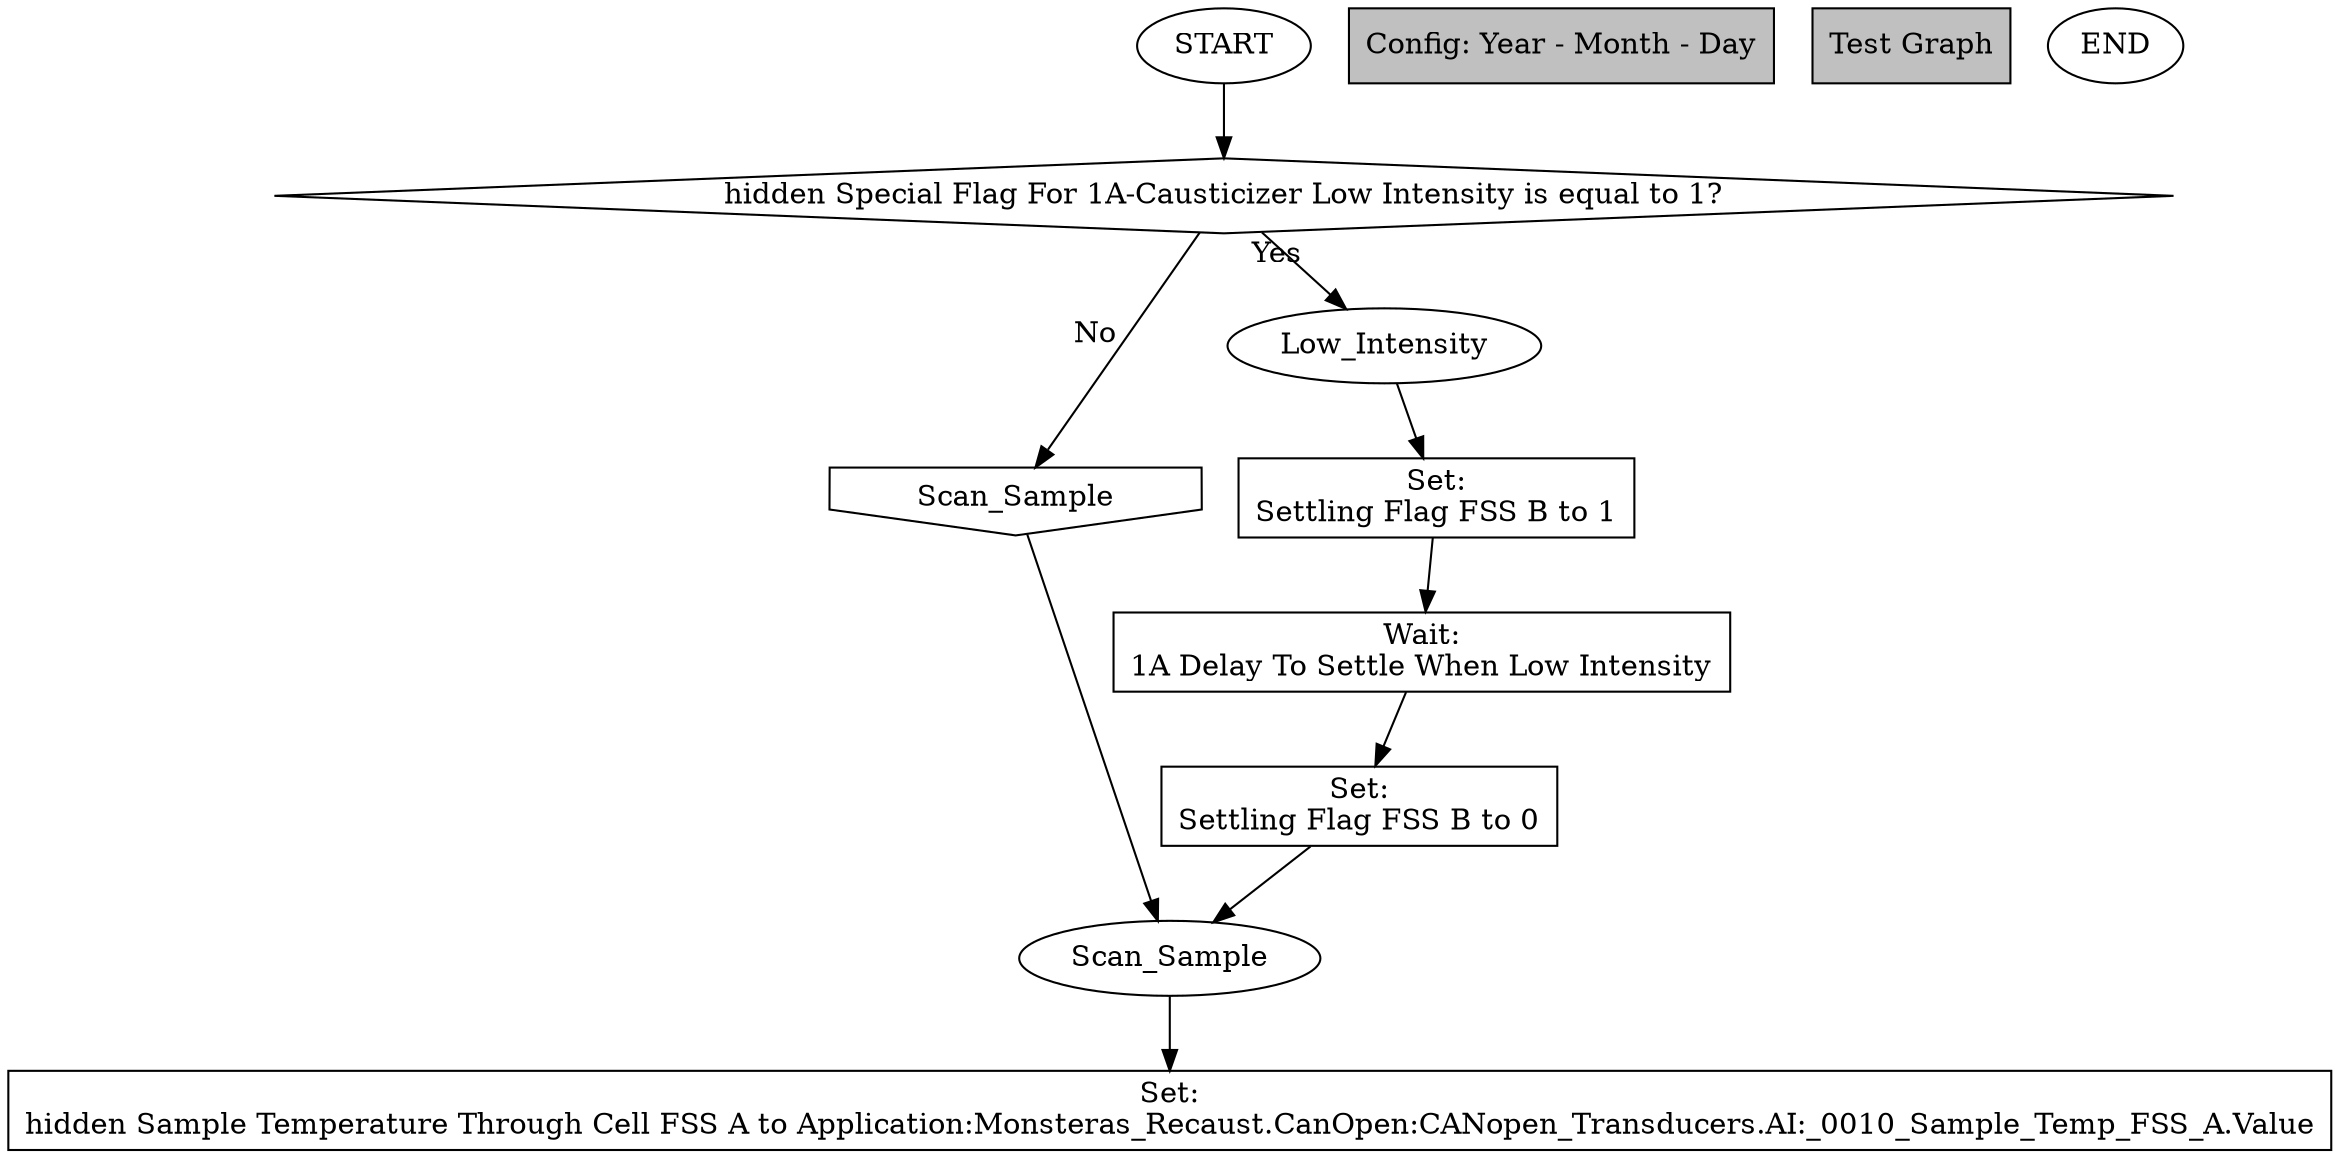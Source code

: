 digraph {

// Graph Attributes
graph[page="8,11" ratio=auto fontsize=12 ]

// Nodes
0[shape="oval"label="START"]
4[shape="diamond"label="hidden Special Flag For 1A-Causticizer Low Intensity is equal to 1?"]
6[shape="invhouse"label="Scan_Sample"]
8[shape="oval"label="Low_Intensity"]
9[shape="box"label="Set:
Settling Flag FSS B to 1"]
10[shape="box"label="Wait:
1A Delay To Settle When Low Intensity"]
11[shape="box"label="Set:
Settling Flag FSS B to 0"]
9997[shape="box"label="Config: Year - Month - Day"style="filled"fillcolor="grey"]
13[shape="oval"label="Scan_Sample"]
9998[shape="box"label="Test Graph"style="filled"fillcolor="grey"]
14[shape="box"label="Set:
hidden Sample Temperature Through Cell FSS A to Application:Monsteras_Recaust.CanOpen:CANopen_Transducers.AI:_0010_Sample_Temp_FSS_A.Value"]
9999[shape="oval"label="END"]

// Edges
6 -> 13
4 -> 6[xlabel="No"]
9 -> 10
8 -> 9
10 -> 11
13 -> 14
11 -> 13
4 -> 8[xlabel="Yes"]
0 -> 4
}
